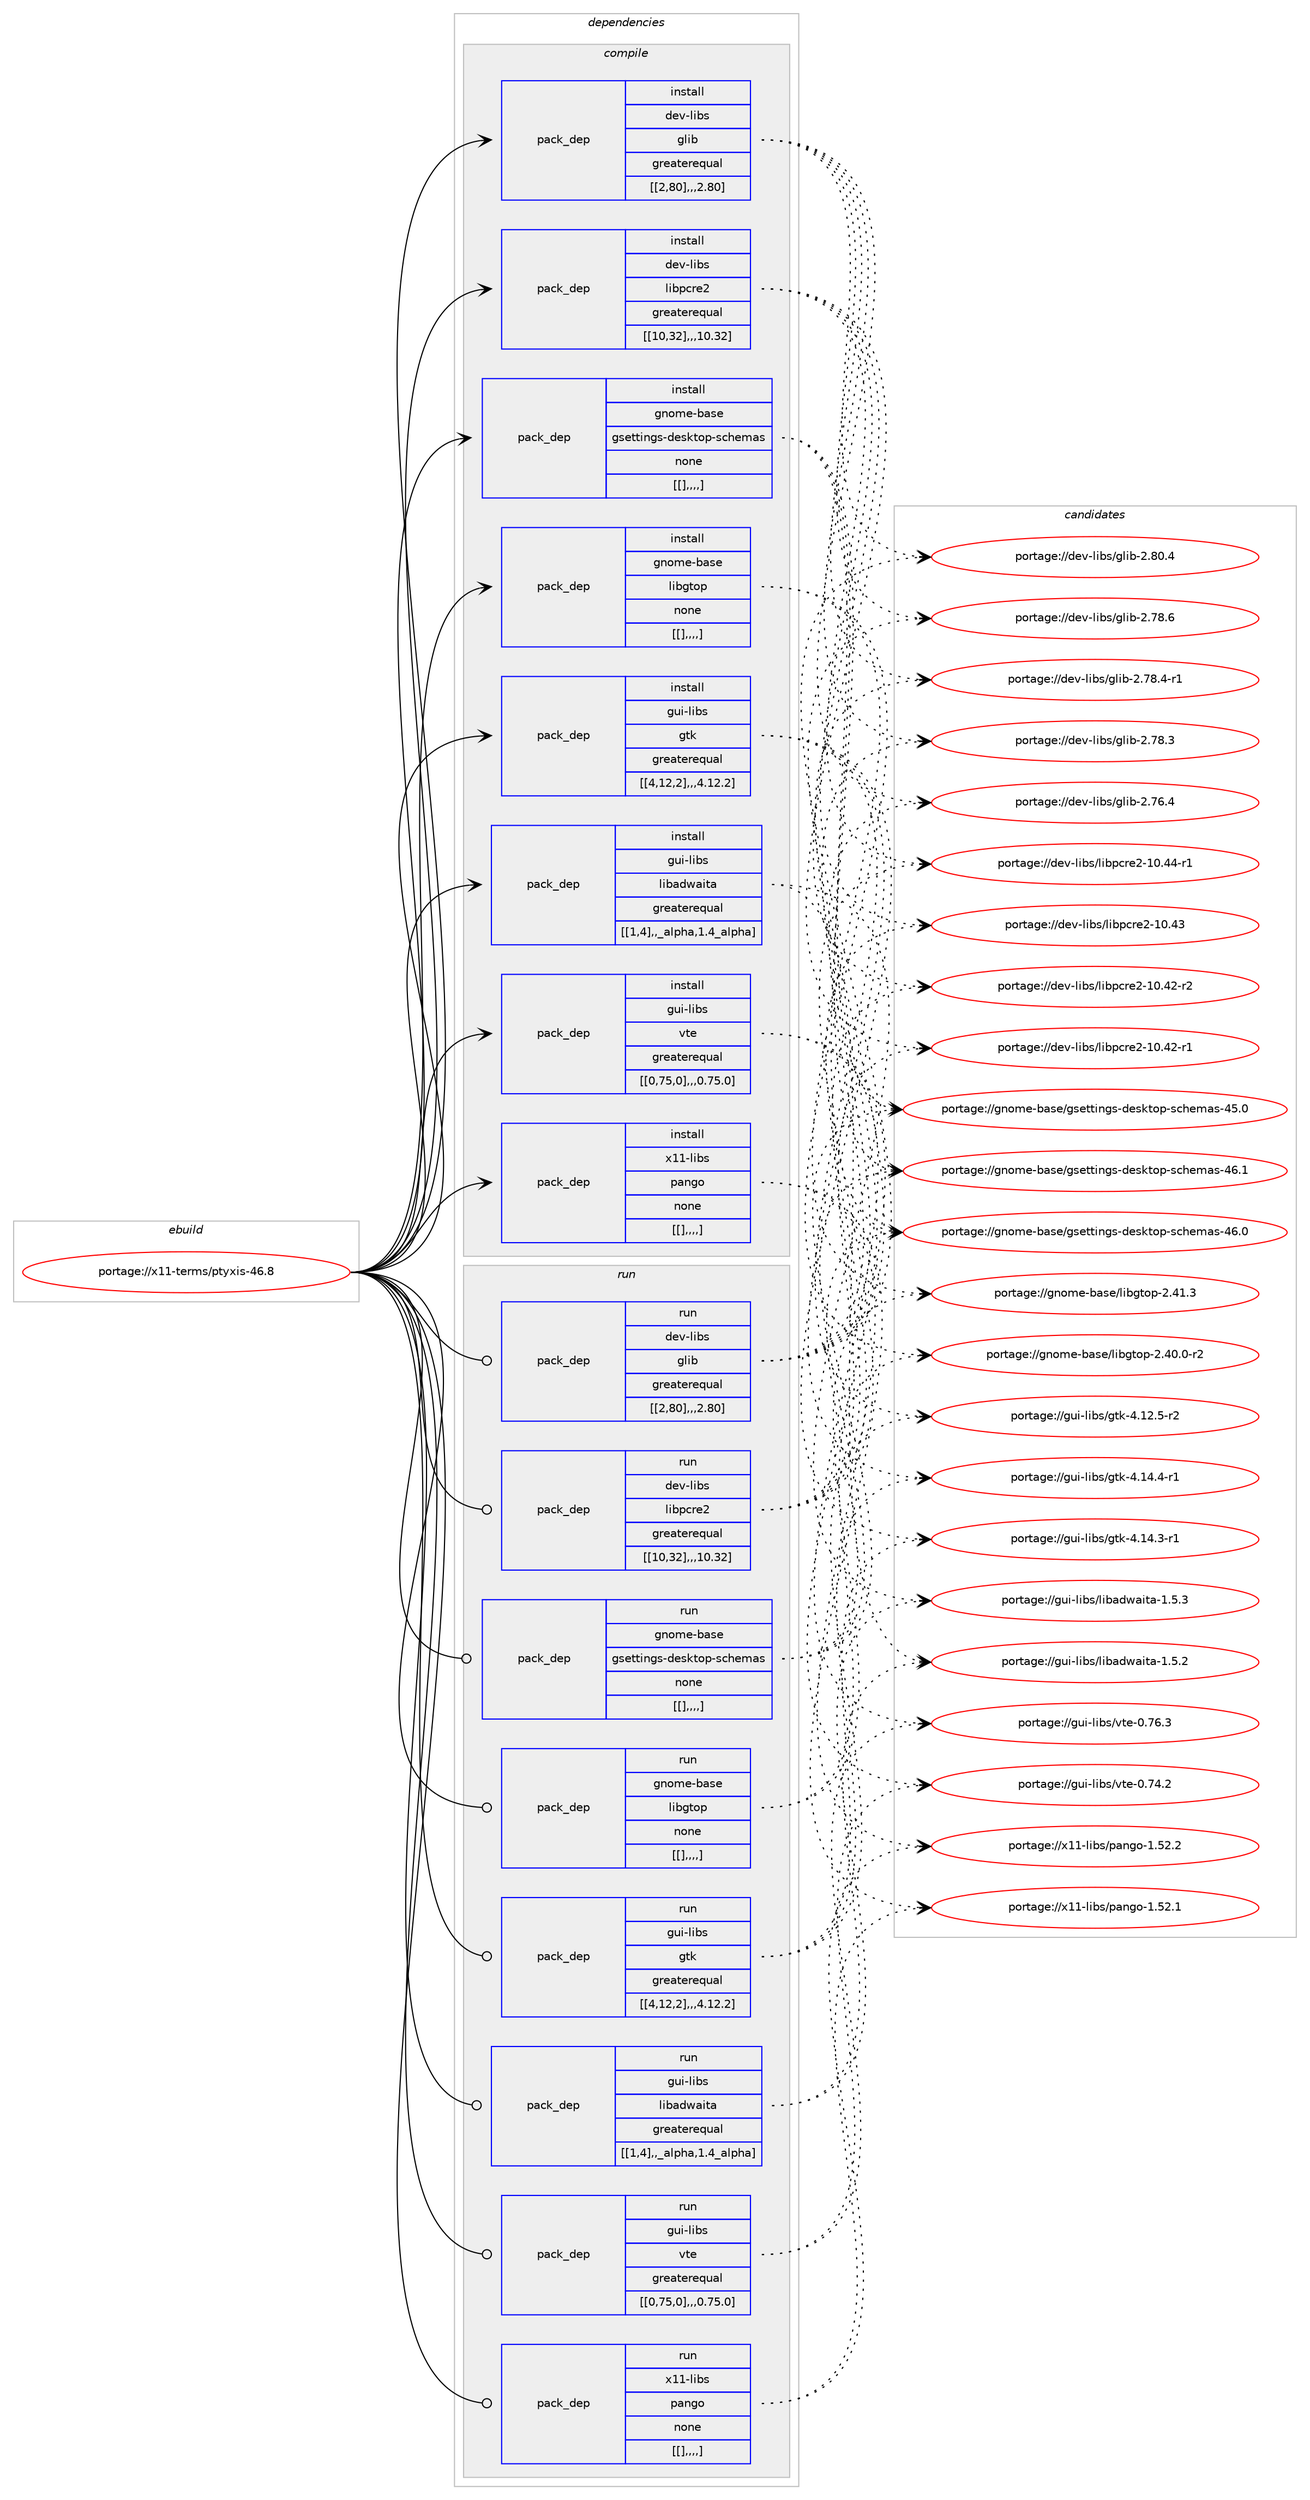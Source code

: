 digraph prolog {

# *************
# Graph options
# *************

newrank=true;
concentrate=true;
compound=true;
graph [rankdir=LR,fontname=Helvetica,fontsize=10,ranksep=1.5];#, ranksep=2.5, nodesep=0.2];
edge  [arrowhead=vee];
node  [fontname=Helvetica,fontsize=10];

# **********
# The ebuild
# **********

subgraph cluster_leftcol {
color=gray;
label=<<i>ebuild</i>>;
id [label="portage://x11-terms/ptyxis-46.8", color=red, width=4, href="../x11-terms/ptyxis-46.8.svg"];
}

# ****************
# The dependencies
# ****************

subgraph cluster_midcol {
color=gray;
label=<<i>dependencies</i>>;
subgraph cluster_compile {
fillcolor="#eeeeee";
style=filled;
label=<<i>compile</i>>;
subgraph pack2195 {
dependency2833 [label=<<TABLE BORDER="0" CELLBORDER="1" CELLSPACING="0" CELLPADDING="4" WIDTH="220"><TR><TD ROWSPAN="6" CELLPADDING="30">pack_dep</TD></TR><TR><TD WIDTH="110">install</TD></TR><TR><TD>dev-libs</TD></TR><TR><TD>glib</TD></TR><TR><TD>greaterequal</TD></TR><TR><TD>[[2,80],,,2.80]</TD></TR></TABLE>>, shape=none, color=blue];
}
id:e -> dependency2833:w [weight=20,style="solid",arrowhead="vee"];
subgraph pack2202 {
dependency2841 [label=<<TABLE BORDER="0" CELLBORDER="1" CELLSPACING="0" CELLPADDING="4" WIDTH="220"><TR><TD ROWSPAN="6" CELLPADDING="30">pack_dep</TD></TR><TR><TD WIDTH="110">install</TD></TR><TR><TD>dev-libs</TD></TR><TR><TD>libpcre2</TD></TR><TR><TD>greaterequal</TD></TR><TR><TD>[[10,32],,,10.32]</TD></TR></TABLE>>, shape=none, color=blue];
}
id:e -> dependency2841:w [weight=20,style="solid",arrowhead="vee"];
subgraph pack2207 {
dependency2846 [label=<<TABLE BORDER="0" CELLBORDER="1" CELLSPACING="0" CELLPADDING="4" WIDTH="220"><TR><TD ROWSPAN="6" CELLPADDING="30">pack_dep</TD></TR><TR><TD WIDTH="110">install</TD></TR><TR><TD>gnome-base</TD></TR><TR><TD>gsettings-desktop-schemas</TD></TR><TR><TD>none</TD></TR><TR><TD>[[],,,,]</TD></TR></TABLE>>, shape=none, color=blue];
}
id:e -> dependency2846:w [weight=20,style="solid",arrowhead="vee"];
subgraph pack2209 {
dependency2850 [label=<<TABLE BORDER="0" CELLBORDER="1" CELLSPACING="0" CELLPADDING="4" WIDTH="220"><TR><TD ROWSPAN="6" CELLPADDING="30">pack_dep</TD></TR><TR><TD WIDTH="110">install</TD></TR><TR><TD>gnome-base</TD></TR><TR><TD>libgtop</TD></TR><TR><TD>none</TD></TR><TR><TD>[[],,,,]</TD></TR></TABLE>>, shape=none, color=blue];
}
id:e -> dependency2850:w [weight=20,style="solid",arrowhead="vee"];
subgraph pack2213 {
dependency2853 [label=<<TABLE BORDER="0" CELLBORDER="1" CELLSPACING="0" CELLPADDING="4" WIDTH="220"><TR><TD ROWSPAN="6" CELLPADDING="30">pack_dep</TD></TR><TR><TD WIDTH="110">install</TD></TR><TR><TD>gui-libs</TD></TR><TR><TD>gtk</TD></TR><TR><TD>greaterequal</TD></TR><TR><TD>[[4,12,2],,,4.12.2]</TD></TR></TABLE>>, shape=none, color=blue];
}
id:e -> dependency2853:w [weight=20,style="solid",arrowhead="vee"];
subgraph pack2219 {
dependency2863 [label=<<TABLE BORDER="0" CELLBORDER="1" CELLSPACING="0" CELLPADDING="4" WIDTH="220"><TR><TD ROWSPAN="6" CELLPADDING="30">pack_dep</TD></TR><TR><TD WIDTH="110">install</TD></TR><TR><TD>gui-libs</TD></TR><TR><TD>libadwaita</TD></TR><TR><TD>greaterequal</TD></TR><TR><TD>[[1,4],,_alpha,1.4_alpha]</TD></TR></TABLE>>, shape=none, color=blue];
}
id:e -> dependency2863:w [weight=20,style="solid",arrowhead="vee"];
subgraph pack2230 {
dependency2871 [label=<<TABLE BORDER="0" CELLBORDER="1" CELLSPACING="0" CELLPADDING="4" WIDTH="220"><TR><TD ROWSPAN="6" CELLPADDING="30">pack_dep</TD></TR><TR><TD WIDTH="110">install</TD></TR><TR><TD>gui-libs</TD></TR><TR><TD>vte</TD></TR><TR><TD>greaterequal</TD></TR><TR><TD>[[0,75,0],,,0.75.0]</TD></TR></TABLE>>, shape=none, color=blue];
}
id:e -> dependency2871:w [weight=20,style="solid",arrowhead="vee"];
subgraph pack2235 {
dependency2878 [label=<<TABLE BORDER="0" CELLBORDER="1" CELLSPACING="0" CELLPADDING="4" WIDTH="220"><TR><TD ROWSPAN="6" CELLPADDING="30">pack_dep</TD></TR><TR><TD WIDTH="110">install</TD></TR><TR><TD>x11-libs</TD></TR><TR><TD>pango</TD></TR><TR><TD>none</TD></TR><TR><TD>[[],,,,]</TD></TR></TABLE>>, shape=none, color=blue];
}
id:e -> dependency2878:w [weight=20,style="solid",arrowhead="vee"];
}
subgraph cluster_compileandrun {
fillcolor="#eeeeee";
style=filled;
label=<<i>compile and run</i>>;
}
subgraph cluster_run {
fillcolor="#eeeeee";
style=filled;
label=<<i>run</i>>;
subgraph pack2243 {
dependency2884 [label=<<TABLE BORDER="0" CELLBORDER="1" CELLSPACING="0" CELLPADDING="4" WIDTH="220"><TR><TD ROWSPAN="6" CELLPADDING="30">pack_dep</TD></TR><TR><TD WIDTH="110">run</TD></TR><TR><TD>dev-libs</TD></TR><TR><TD>glib</TD></TR><TR><TD>greaterequal</TD></TR><TR><TD>[[2,80],,,2.80]</TD></TR></TABLE>>, shape=none, color=blue];
}
id:e -> dependency2884:w [weight=20,style="solid",arrowhead="odot"];
subgraph pack2246 {
dependency2888 [label=<<TABLE BORDER="0" CELLBORDER="1" CELLSPACING="0" CELLPADDING="4" WIDTH="220"><TR><TD ROWSPAN="6" CELLPADDING="30">pack_dep</TD></TR><TR><TD WIDTH="110">run</TD></TR><TR><TD>dev-libs</TD></TR><TR><TD>libpcre2</TD></TR><TR><TD>greaterequal</TD></TR><TR><TD>[[10,32],,,10.32]</TD></TR></TABLE>>, shape=none, color=blue];
}
id:e -> dependency2888:w [weight=20,style="solid",arrowhead="odot"];
subgraph pack2251 {
dependency2894 [label=<<TABLE BORDER="0" CELLBORDER="1" CELLSPACING="0" CELLPADDING="4" WIDTH="220"><TR><TD ROWSPAN="6" CELLPADDING="30">pack_dep</TD></TR><TR><TD WIDTH="110">run</TD></TR><TR><TD>gnome-base</TD></TR><TR><TD>gsettings-desktop-schemas</TD></TR><TR><TD>none</TD></TR><TR><TD>[[],,,,]</TD></TR></TABLE>>, shape=none, color=blue];
}
id:e -> dependency2894:w [weight=20,style="solid",arrowhead="odot"];
subgraph pack2256 {
dependency2899 [label=<<TABLE BORDER="0" CELLBORDER="1" CELLSPACING="0" CELLPADDING="4" WIDTH="220"><TR><TD ROWSPAN="6" CELLPADDING="30">pack_dep</TD></TR><TR><TD WIDTH="110">run</TD></TR><TR><TD>gnome-base</TD></TR><TR><TD>libgtop</TD></TR><TR><TD>none</TD></TR><TR><TD>[[],,,,]</TD></TR></TABLE>>, shape=none, color=blue];
}
id:e -> dependency2899:w [weight=20,style="solid",arrowhead="odot"];
subgraph pack2260 {
dependency2904 [label=<<TABLE BORDER="0" CELLBORDER="1" CELLSPACING="0" CELLPADDING="4" WIDTH="220"><TR><TD ROWSPAN="6" CELLPADDING="30">pack_dep</TD></TR><TR><TD WIDTH="110">run</TD></TR><TR><TD>gui-libs</TD></TR><TR><TD>gtk</TD></TR><TR><TD>greaterequal</TD></TR><TR><TD>[[4,12,2],,,4.12.2]</TD></TR></TABLE>>, shape=none, color=blue];
}
id:e -> dependency2904:w [weight=20,style="solid",arrowhead="odot"];
subgraph pack2264 {
dependency2909 [label=<<TABLE BORDER="0" CELLBORDER="1" CELLSPACING="0" CELLPADDING="4" WIDTH="220"><TR><TD ROWSPAN="6" CELLPADDING="30">pack_dep</TD></TR><TR><TD WIDTH="110">run</TD></TR><TR><TD>gui-libs</TD></TR><TR><TD>libadwaita</TD></TR><TR><TD>greaterequal</TD></TR><TR><TD>[[1,4],,_alpha,1.4_alpha]</TD></TR></TABLE>>, shape=none, color=blue];
}
id:e -> dependency2909:w [weight=20,style="solid",arrowhead="odot"];
subgraph pack2268 {
dependency2912 [label=<<TABLE BORDER="0" CELLBORDER="1" CELLSPACING="0" CELLPADDING="4" WIDTH="220"><TR><TD ROWSPAN="6" CELLPADDING="30">pack_dep</TD></TR><TR><TD WIDTH="110">run</TD></TR><TR><TD>gui-libs</TD></TR><TR><TD>vte</TD></TR><TR><TD>greaterequal</TD></TR><TR><TD>[[0,75,0],,,0.75.0]</TD></TR></TABLE>>, shape=none, color=blue];
}
id:e -> dependency2912:w [weight=20,style="solid",arrowhead="odot"];
subgraph pack2272 {
dependency2916 [label=<<TABLE BORDER="0" CELLBORDER="1" CELLSPACING="0" CELLPADDING="4" WIDTH="220"><TR><TD ROWSPAN="6" CELLPADDING="30">pack_dep</TD></TR><TR><TD WIDTH="110">run</TD></TR><TR><TD>x11-libs</TD></TR><TR><TD>pango</TD></TR><TR><TD>none</TD></TR><TR><TD>[[],,,,]</TD></TR></TABLE>>, shape=none, color=blue];
}
id:e -> dependency2916:w [weight=20,style="solid",arrowhead="odot"];
}
}

# **************
# The candidates
# **************

subgraph cluster_choices {
rank=same;
color=gray;
label=<<i>candidates</i>>;

subgraph choice2230 {
color=black;
nodesep=1;
choice1001011184510810598115471031081059845504656484652 [label="portage://dev-libs/glib-2.80.4", color=red, width=4,href="../dev-libs/glib-2.80.4.svg"];
choice1001011184510810598115471031081059845504655564654 [label="portage://dev-libs/glib-2.78.6", color=red, width=4,href="../dev-libs/glib-2.78.6.svg"];
choice10010111845108105981154710310810598455046555646524511449 [label="portage://dev-libs/glib-2.78.4-r1", color=red, width=4,href="../dev-libs/glib-2.78.4-r1.svg"];
choice1001011184510810598115471031081059845504655564651 [label="portage://dev-libs/glib-2.78.3", color=red, width=4,href="../dev-libs/glib-2.78.3.svg"];
choice1001011184510810598115471031081059845504655544652 [label="portage://dev-libs/glib-2.76.4", color=red, width=4,href="../dev-libs/glib-2.76.4.svg"];
dependency2833:e -> choice1001011184510810598115471031081059845504656484652:w [style=dotted,weight="100"];
dependency2833:e -> choice1001011184510810598115471031081059845504655564654:w [style=dotted,weight="100"];
dependency2833:e -> choice10010111845108105981154710310810598455046555646524511449:w [style=dotted,weight="100"];
dependency2833:e -> choice1001011184510810598115471031081059845504655564651:w [style=dotted,weight="100"];
dependency2833:e -> choice1001011184510810598115471031081059845504655544652:w [style=dotted,weight="100"];
}
subgraph choice2238 {
color=black;
nodesep=1;
choice1001011184510810598115471081059811299114101504549484652524511449 [label="portage://dev-libs/libpcre2-10.44-r1", color=red, width=4,href="../dev-libs/libpcre2-10.44-r1.svg"];
choice100101118451081059811547108105981129911410150454948465251 [label="portage://dev-libs/libpcre2-10.43", color=red, width=4,href="../dev-libs/libpcre2-10.43.svg"];
choice1001011184510810598115471081059811299114101504549484652504511450 [label="portage://dev-libs/libpcre2-10.42-r2", color=red, width=4,href="../dev-libs/libpcre2-10.42-r2.svg"];
choice1001011184510810598115471081059811299114101504549484652504511449 [label="portage://dev-libs/libpcre2-10.42-r1", color=red, width=4,href="../dev-libs/libpcre2-10.42-r1.svg"];
dependency2841:e -> choice1001011184510810598115471081059811299114101504549484652524511449:w [style=dotted,weight="100"];
dependency2841:e -> choice100101118451081059811547108105981129911410150454948465251:w [style=dotted,weight="100"];
dependency2841:e -> choice1001011184510810598115471081059811299114101504549484652504511450:w [style=dotted,weight="100"];
dependency2841:e -> choice1001011184510810598115471081059811299114101504549484652504511449:w [style=dotted,weight="100"];
}
subgraph choice2243 {
color=black;
nodesep=1;
choice10311011110910145989711510147103115101116116105110103115451001011151071161111124511599104101109971154552544649 [label="portage://gnome-base/gsettings-desktop-schemas-46.1", color=red, width=4,href="../gnome-base/gsettings-desktop-schemas-46.1.svg"];
choice10311011110910145989711510147103115101116116105110103115451001011151071161111124511599104101109971154552544648 [label="portage://gnome-base/gsettings-desktop-schemas-46.0", color=red, width=4,href="../gnome-base/gsettings-desktop-schemas-46.0.svg"];
choice10311011110910145989711510147103115101116116105110103115451001011151071161111124511599104101109971154552534648 [label="portage://gnome-base/gsettings-desktop-schemas-45.0", color=red, width=4,href="../gnome-base/gsettings-desktop-schemas-45.0.svg"];
dependency2846:e -> choice10311011110910145989711510147103115101116116105110103115451001011151071161111124511599104101109971154552544649:w [style=dotted,weight="100"];
dependency2846:e -> choice10311011110910145989711510147103115101116116105110103115451001011151071161111124511599104101109971154552544648:w [style=dotted,weight="100"];
dependency2846:e -> choice10311011110910145989711510147103115101116116105110103115451001011151071161111124511599104101109971154552534648:w [style=dotted,weight="100"];
}
subgraph choice2249 {
color=black;
nodesep=1;
choice103110111109101459897115101471081059810311611111245504652494651 [label="portage://gnome-base/libgtop-2.41.3", color=red, width=4,href="../gnome-base/libgtop-2.41.3.svg"];
choice1031101111091014598971151014710810598103116111112455046524846484511450 [label="portage://gnome-base/libgtop-2.40.0-r2", color=red, width=4,href="../gnome-base/libgtop-2.40.0-r2.svg"];
dependency2850:e -> choice103110111109101459897115101471081059810311611111245504652494651:w [style=dotted,weight="100"];
dependency2850:e -> choice1031101111091014598971151014710810598103116111112455046524846484511450:w [style=dotted,weight="100"];
}
subgraph choice2255 {
color=black;
nodesep=1;
choice103117105451081059811547103116107455246495246524511449 [label="portage://gui-libs/gtk-4.14.4-r1", color=red, width=4,href="../gui-libs/gtk-4.14.4-r1.svg"];
choice103117105451081059811547103116107455246495246514511449 [label="portage://gui-libs/gtk-4.14.3-r1", color=red, width=4,href="../gui-libs/gtk-4.14.3-r1.svg"];
choice103117105451081059811547103116107455246495046534511450 [label="portage://gui-libs/gtk-4.12.5-r2", color=red, width=4,href="../gui-libs/gtk-4.12.5-r2.svg"];
dependency2853:e -> choice103117105451081059811547103116107455246495246524511449:w [style=dotted,weight="100"];
dependency2853:e -> choice103117105451081059811547103116107455246495246514511449:w [style=dotted,weight="100"];
dependency2853:e -> choice103117105451081059811547103116107455246495046534511450:w [style=dotted,weight="100"];
}
subgraph choice2257 {
color=black;
nodesep=1;
choice10311710545108105981154710810598971001199710511697454946534651 [label="portage://gui-libs/libadwaita-1.5.3", color=red, width=4,href="../gui-libs/libadwaita-1.5.3.svg"];
choice10311710545108105981154710810598971001199710511697454946534650 [label="portage://gui-libs/libadwaita-1.5.2", color=red, width=4,href="../gui-libs/libadwaita-1.5.2.svg"];
dependency2863:e -> choice10311710545108105981154710810598971001199710511697454946534651:w [style=dotted,weight="100"];
dependency2863:e -> choice10311710545108105981154710810598971001199710511697454946534650:w [style=dotted,weight="100"];
}
subgraph choice2262 {
color=black;
nodesep=1;
choice10311710545108105981154711811610145484655544651 [label="portage://gui-libs/vte-0.76.3", color=red, width=4,href="../gui-libs/vte-0.76.3.svg"];
choice10311710545108105981154711811610145484655524650 [label="portage://gui-libs/vte-0.74.2", color=red, width=4,href="../gui-libs/vte-0.74.2.svg"];
dependency2871:e -> choice10311710545108105981154711811610145484655544651:w [style=dotted,weight="100"];
dependency2871:e -> choice10311710545108105981154711811610145484655524650:w [style=dotted,weight="100"];
}
subgraph choice2266 {
color=black;
nodesep=1;
choice12049494510810598115471129711010311145494653504650 [label="portage://x11-libs/pango-1.52.2", color=red, width=4,href="../x11-libs/pango-1.52.2.svg"];
choice12049494510810598115471129711010311145494653504649 [label="portage://x11-libs/pango-1.52.1", color=red, width=4,href="../x11-libs/pango-1.52.1.svg"];
dependency2878:e -> choice12049494510810598115471129711010311145494653504650:w [style=dotted,weight="100"];
dependency2878:e -> choice12049494510810598115471129711010311145494653504649:w [style=dotted,weight="100"];
}
subgraph choice2269 {
color=black;
nodesep=1;
choice1001011184510810598115471031081059845504656484652 [label="portage://dev-libs/glib-2.80.4", color=red, width=4,href="../dev-libs/glib-2.80.4.svg"];
choice1001011184510810598115471031081059845504655564654 [label="portage://dev-libs/glib-2.78.6", color=red, width=4,href="../dev-libs/glib-2.78.6.svg"];
choice10010111845108105981154710310810598455046555646524511449 [label="portage://dev-libs/glib-2.78.4-r1", color=red, width=4,href="../dev-libs/glib-2.78.4-r1.svg"];
choice1001011184510810598115471031081059845504655564651 [label="portage://dev-libs/glib-2.78.3", color=red, width=4,href="../dev-libs/glib-2.78.3.svg"];
choice1001011184510810598115471031081059845504655544652 [label="portage://dev-libs/glib-2.76.4", color=red, width=4,href="../dev-libs/glib-2.76.4.svg"];
dependency2884:e -> choice1001011184510810598115471031081059845504656484652:w [style=dotted,weight="100"];
dependency2884:e -> choice1001011184510810598115471031081059845504655564654:w [style=dotted,weight="100"];
dependency2884:e -> choice10010111845108105981154710310810598455046555646524511449:w [style=dotted,weight="100"];
dependency2884:e -> choice1001011184510810598115471031081059845504655564651:w [style=dotted,weight="100"];
dependency2884:e -> choice1001011184510810598115471031081059845504655544652:w [style=dotted,weight="100"];
}
subgraph choice2276 {
color=black;
nodesep=1;
choice1001011184510810598115471081059811299114101504549484652524511449 [label="portage://dev-libs/libpcre2-10.44-r1", color=red, width=4,href="../dev-libs/libpcre2-10.44-r1.svg"];
choice100101118451081059811547108105981129911410150454948465251 [label="portage://dev-libs/libpcre2-10.43", color=red, width=4,href="../dev-libs/libpcre2-10.43.svg"];
choice1001011184510810598115471081059811299114101504549484652504511450 [label="portage://dev-libs/libpcre2-10.42-r2", color=red, width=4,href="../dev-libs/libpcre2-10.42-r2.svg"];
choice1001011184510810598115471081059811299114101504549484652504511449 [label="portage://dev-libs/libpcre2-10.42-r1", color=red, width=4,href="../dev-libs/libpcre2-10.42-r1.svg"];
dependency2888:e -> choice1001011184510810598115471081059811299114101504549484652524511449:w [style=dotted,weight="100"];
dependency2888:e -> choice100101118451081059811547108105981129911410150454948465251:w [style=dotted,weight="100"];
dependency2888:e -> choice1001011184510810598115471081059811299114101504549484652504511450:w [style=dotted,weight="100"];
dependency2888:e -> choice1001011184510810598115471081059811299114101504549484652504511449:w [style=dotted,weight="100"];
}
subgraph choice2278 {
color=black;
nodesep=1;
choice10311011110910145989711510147103115101116116105110103115451001011151071161111124511599104101109971154552544649 [label="portage://gnome-base/gsettings-desktop-schemas-46.1", color=red, width=4,href="../gnome-base/gsettings-desktop-schemas-46.1.svg"];
choice10311011110910145989711510147103115101116116105110103115451001011151071161111124511599104101109971154552544648 [label="portage://gnome-base/gsettings-desktop-schemas-46.0", color=red, width=4,href="../gnome-base/gsettings-desktop-schemas-46.0.svg"];
choice10311011110910145989711510147103115101116116105110103115451001011151071161111124511599104101109971154552534648 [label="portage://gnome-base/gsettings-desktop-schemas-45.0", color=red, width=4,href="../gnome-base/gsettings-desktop-schemas-45.0.svg"];
dependency2894:e -> choice10311011110910145989711510147103115101116116105110103115451001011151071161111124511599104101109971154552544649:w [style=dotted,weight="100"];
dependency2894:e -> choice10311011110910145989711510147103115101116116105110103115451001011151071161111124511599104101109971154552544648:w [style=dotted,weight="100"];
dependency2894:e -> choice10311011110910145989711510147103115101116116105110103115451001011151071161111124511599104101109971154552534648:w [style=dotted,weight="100"];
}
subgraph choice2279 {
color=black;
nodesep=1;
choice103110111109101459897115101471081059810311611111245504652494651 [label="portage://gnome-base/libgtop-2.41.3", color=red, width=4,href="../gnome-base/libgtop-2.41.3.svg"];
choice1031101111091014598971151014710810598103116111112455046524846484511450 [label="portage://gnome-base/libgtop-2.40.0-r2", color=red, width=4,href="../gnome-base/libgtop-2.40.0-r2.svg"];
dependency2899:e -> choice103110111109101459897115101471081059810311611111245504652494651:w [style=dotted,weight="100"];
dependency2899:e -> choice1031101111091014598971151014710810598103116111112455046524846484511450:w [style=dotted,weight="100"];
}
subgraph choice2280 {
color=black;
nodesep=1;
choice103117105451081059811547103116107455246495246524511449 [label="portage://gui-libs/gtk-4.14.4-r1", color=red, width=4,href="../gui-libs/gtk-4.14.4-r1.svg"];
choice103117105451081059811547103116107455246495246514511449 [label="portage://gui-libs/gtk-4.14.3-r1", color=red, width=4,href="../gui-libs/gtk-4.14.3-r1.svg"];
choice103117105451081059811547103116107455246495046534511450 [label="portage://gui-libs/gtk-4.12.5-r2", color=red, width=4,href="../gui-libs/gtk-4.12.5-r2.svg"];
dependency2904:e -> choice103117105451081059811547103116107455246495246524511449:w [style=dotted,weight="100"];
dependency2904:e -> choice103117105451081059811547103116107455246495246514511449:w [style=dotted,weight="100"];
dependency2904:e -> choice103117105451081059811547103116107455246495046534511450:w [style=dotted,weight="100"];
}
subgraph choice2282 {
color=black;
nodesep=1;
choice10311710545108105981154710810598971001199710511697454946534651 [label="portage://gui-libs/libadwaita-1.5.3", color=red, width=4,href="../gui-libs/libadwaita-1.5.3.svg"];
choice10311710545108105981154710810598971001199710511697454946534650 [label="portage://gui-libs/libadwaita-1.5.2", color=red, width=4,href="../gui-libs/libadwaita-1.5.2.svg"];
dependency2909:e -> choice10311710545108105981154710810598971001199710511697454946534651:w [style=dotted,weight="100"];
dependency2909:e -> choice10311710545108105981154710810598971001199710511697454946534650:w [style=dotted,weight="100"];
}
subgraph choice2283 {
color=black;
nodesep=1;
choice10311710545108105981154711811610145484655544651 [label="portage://gui-libs/vte-0.76.3", color=red, width=4,href="../gui-libs/vte-0.76.3.svg"];
choice10311710545108105981154711811610145484655524650 [label="portage://gui-libs/vte-0.74.2", color=red, width=4,href="../gui-libs/vte-0.74.2.svg"];
dependency2912:e -> choice10311710545108105981154711811610145484655544651:w [style=dotted,weight="100"];
dependency2912:e -> choice10311710545108105981154711811610145484655524650:w [style=dotted,weight="100"];
}
subgraph choice2284 {
color=black;
nodesep=1;
choice12049494510810598115471129711010311145494653504650 [label="portage://x11-libs/pango-1.52.2", color=red, width=4,href="../x11-libs/pango-1.52.2.svg"];
choice12049494510810598115471129711010311145494653504649 [label="portage://x11-libs/pango-1.52.1", color=red, width=4,href="../x11-libs/pango-1.52.1.svg"];
dependency2916:e -> choice12049494510810598115471129711010311145494653504650:w [style=dotted,weight="100"];
dependency2916:e -> choice12049494510810598115471129711010311145494653504649:w [style=dotted,weight="100"];
}
}

}
